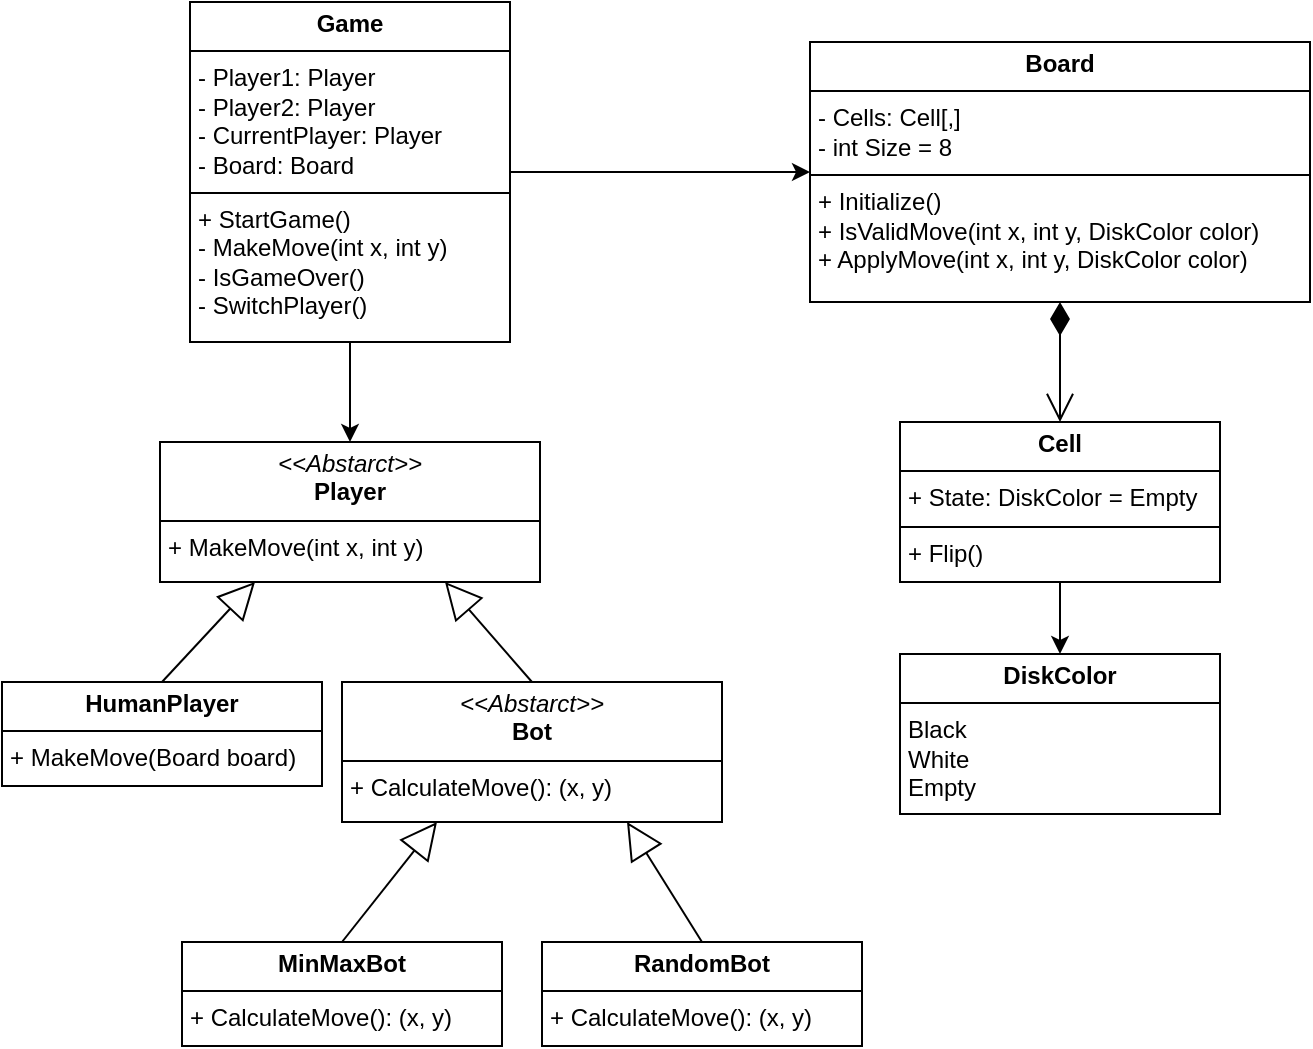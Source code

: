 <mxfile version="27.0.5">
  <diagram name="Страница — 1" id="JbAITwMTlRYrScLl7f4m">
    <mxGraphModel dx="1032" dy="686" grid="1" gridSize="10" guides="1" tooltips="1" connect="1" arrows="1" fold="1" page="1" pageScale="1" pageWidth="827" pageHeight="1169" background="#ffffff" math="0" shadow="0">
      <root>
        <mxCell id="0" />
        <mxCell id="1" parent="0" />
        <mxCell id="bnsuEqV2T3qu6IkQNILJ-7" value="&lt;p style=&quot;margin:0px;margin-top:4px;text-align:center;&quot;&gt;&lt;i&gt;&amp;lt;&amp;lt;Abstarct&amp;gt;&amp;gt;&lt;/i&gt;&lt;br&gt;&lt;b&gt;Player&lt;/b&gt;&lt;/p&gt;&lt;hr size=&quot;1&quot; style=&quot;border-style:solid;&quot;&gt;&lt;p style=&quot;margin:0px;margin-left:4px;&quot;&gt;+ MakeMove(int x, int y)&lt;br&gt;&lt;/p&gt;" style="verticalAlign=top;align=left;overflow=fill;html=1;whiteSpace=wrap;" vertex="1" parent="1">
          <mxGeometry x="169" y="280" width="190" height="70" as="geometry" />
        </mxCell>
        <mxCell id="bnsuEqV2T3qu6IkQNILJ-23" style="edgeStyle=orthogonalEdgeStyle;rounded=0;orthogonalLoop=1;jettySize=auto;html=1;" edge="1" parent="1" source="bnsuEqV2T3qu6IkQNILJ-12" target="bnsuEqV2T3qu6IkQNILJ-7">
          <mxGeometry relative="1" as="geometry" />
        </mxCell>
        <mxCell id="bnsuEqV2T3qu6IkQNILJ-57" style="edgeStyle=orthogonalEdgeStyle;rounded=0;orthogonalLoop=1;jettySize=auto;html=1;entryX=0;entryY=0.5;entryDx=0;entryDy=0;" edge="1" parent="1" source="bnsuEqV2T3qu6IkQNILJ-12" target="bnsuEqV2T3qu6IkQNILJ-20">
          <mxGeometry relative="1" as="geometry" />
        </mxCell>
        <mxCell id="bnsuEqV2T3qu6IkQNILJ-12" value="&lt;p style=&quot;margin:0px;margin-top:4px;text-align:center;&quot;&gt;&lt;b&gt;Game&lt;/b&gt;&lt;/p&gt;&lt;hr size=&quot;1&quot; style=&quot;border-style:solid;&quot;&gt;&lt;p style=&quot;margin:0px;margin-left:4px;&quot;&gt;&lt;span style=&quot;background-color: transparent; color: light-dark(rgb(0, 0, 0), rgb(255, 255, 255));&quot;&gt;- Player1:&amp;nbsp;&lt;/span&gt;&lt;span style=&quot;background-color: transparent; color: light-dark(rgb(0, 0, 0), rgb(255, 255, 255));&quot;&gt;Player&lt;/span&gt;&lt;/p&gt;&lt;p style=&quot;margin:0px;margin-left:4px;&quot;&gt;&lt;span style=&quot;background-color: transparent; color: light-dark(rgb(0, 0, 0), rgb(255, 255, 255));&quot;&gt;- Player2: Player&lt;/span&gt;&lt;/p&gt;&lt;p style=&quot;margin:0px;margin-left:4px;&quot;&gt;- CurrentPlayer: Player&lt;/p&gt;&lt;p style=&quot;margin:0px;margin-left:4px;&quot;&gt;- Board: Board&lt;/p&gt;&lt;hr size=&quot;1&quot; style=&quot;border-style:solid;&quot;&gt;&lt;p style=&quot;margin:0px;margin-left:4px;&quot;&gt;+ StartGame()&lt;/p&gt;&lt;p style=&quot;margin:0px;margin-left:4px;&quot;&gt;- MakeMove(int x, int y)&lt;/p&gt;&lt;p style=&quot;margin:0px;margin-left:4px;&quot;&gt;- IsGameOver()&lt;/p&gt;&lt;p style=&quot;margin:0px;margin-left:4px;&quot;&gt;- SwitchPlayer()&lt;/p&gt;" style="verticalAlign=top;align=left;overflow=fill;html=1;whiteSpace=wrap;" vertex="1" parent="1">
          <mxGeometry x="184" y="60" width="160" height="170" as="geometry" />
        </mxCell>
        <mxCell id="bnsuEqV2T3qu6IkQNILJ-20" value="&lt;p style=&quot;margin:0px;margin-top:4px;text-align:center;&quot;&gt;&lt;span style=&quot;font-weight: 700;&quot;&gt;Board&lt;/span&gt;&lt;/p&gt;&lt;hr size=&quot;1&quot; style=&quot;border-style:solid;&quot;&gt;&lt;p style=&quot;margin:0px;margin-left:4px;&quot;&gt;-&amp;nbsp;&lt;span style=&quot;background-color: transparent; color: light-dark(rgb(0, 0, 0), rgb(255, 255, 255));&quot;&gt;Cells:&amp;nbsp;&lt;/span&gt;&lt;span style=&quot;background-color: transparent; color: light-dark(rgb(0, 0, 0), rgb(255, 255, 255));&quot;&gt;Cell[,]&amp;nbsp;&lt;/span&gt;&lt;/p&gt;&lt;p style=&quot;margin:0px;margin-left:4px;&quot;&gt;&lt;span style=&quot;background-color: transparent; color: light-dark(rgb(0, 0, 0), rgb(255, 255, 255));&quot;&gt;- int Size = 8&lt;/span&gt;&lt;/p&gt;&lt;hr size=&quot;1&quot; style=&quot;border-style:solid;&quot;&gt;&lt;p style=&quot;margin:0px;margin-left:4px;&quot;&gt;+ Initialize()&lt;br&gt;+ IsValidMove(int x, int y, DiskColor color)&lt;/p&gt;&lt;p style=&quot;margin:0px;margin-left:4px;&quot;&gt;&lt;span style=&quot;background-color: transparent; color: light-dark(rgb(0, 0, 0), rgb(255, 255, 255));&quot;&gt;+ ApplyMove(&lt;/span&gt;&lt;span style=&quot;background-color: transparent; color: light-dark(rgb(0, 0, 0), rgb(255, 255, 255));&quot;&gt;int x, int y, DiskColor color&lt;/span&gt;&lt;span style=&quot;background-color: transparent; color: light-dark(rgb(0, 0, 0), rgb(255, 255, 255));&quot;&gt;)&lt;/span&gt;&lt;/p&gt;" style="verticalAlign=top;align=left;overflow=fill;html=1;whiteSpace=wrap;" vertex="1" parent="1">
          <mxGeometry x="494" y="80" width="250" height="130" as="geometry" />
        </mxCell>
        <mxCell id="bnsuEqV2T3qu6IkQNILJ-26" value="&lt;p style=&quot;margin:0px;margin-top:4px;text-align:center;&quot;&gt;&lt;b&gt;DiskColor&lt;/b&gt;&lt;/p&gt;&lt;hr size=&quot;1&quot; style=&quot;border-style:solid;&quot;&gt;&lt;p style=&quot;margin:0px;margin-left:4px;&quot;&gt;&lt;/p&gt;&lt;p style=&quot;margin:0px;margin-left:4px;&quot;&gt;Black&lt;/p&gt;&lt;p style=&quot;margin:0px;margin-left:4px;&quot;&gt;White&lt;/p&gt;&lt;p style=&quot;margin:0px;margin-left:4px;&quot;&gt;Empty&lt;/p&gt;" style="verticalAlign=top;align=left;overflow=fill;html=1;whiteSpace=wrap;" vertex="1" parent="1">
          <mxGeometry x="539" y="386" width="160" height="80" as="geometry" />
        </mxCell>
        <mxCell id="bnsuEqV2T3qu6IkQNILJ-42" value="" style="endArrow=block;endSize=16;endFill=0;html=1;rounded=0;entryX=0.25;entryY=1;entryDx=0;entryDy=0;exitX=0.5;exitY=0;exitDx=0;exitDy=0;" edge="1" parent="1" source="bnsuEqV2T3qu6IkQNILJ-70" target="bnsuEqV2T3qu6IkQNILJ-7">
          <mxGeometry width="160" relative="1" as="geometry">
            <mxPoint x="164" y="400" as="sourcePoint" />
            <mxPoint x="59" y="180" as="targetPoint" />
          </mxGeometry>
        </mxCell>
        <mxCell id="bnsuEqV2T3qu6IkQNILJ-43" value="" style="endArrow=block;endSize=16;endFill=0;html=1;rounded=0;exitX=0.5;exitY=0;exitDx=0;exitDy=0;entryX=0.75;entryY=1;entryDx=0;entryDy=0;" edge="1" parent="1" source="bnsuEqV2T3qu6IkQNILJ-72" target="bnsuEqV2T3qu6IkQNILJ-74">
          <mxGeometry width="160" relative="1" as="geometry">
            <mxPoint x="424" y="530" as="sourcePoint" />
            <mxPoint x="437.5" y="480" as="targetPoint" />
          </mxGeometry>
        </mxCell>
        <mxCell id="bnsuEqV2T3qu6IkQNILJ-44" value="" style="endArrow=block;endSize=16;endFill=0;html=1;rounded=0;exitX=0.5;exitY=0;exitDx=0;exitDy=0;entryX=0.25;entryY=1;entryDx=0;entryDy=0;" edge="1" parent="1" source="bnsuEqV2T3qu6IkQNILJ-73" target="bnsuEqV2T3qu6IkQNILJ-74">
          <mxGeometry width="160" relative="1" as="geometry">
            <mxPoint x="254" y="530" as="sourcePoint" />
            <mxPoint x="352.5" y="480" as="targetPoint" />
          </mxGeometry>
        </mxCell>
        <mxCell id="bnsuEqV2T3qu6IkQNILJ-55" value="" style="endArrow=block;endSize=16;endFill=0;html=1;rounded=0;entryX=0.75;entryY=1;entryDx=0;entryDy=0;exitX=0.5;exitY=0;exitDx=0;exitDy=0;" edge="1" parent="1" source="bnsuEqV2T3qu6IkQNILJ-74" target="bnsuEqV2T3qu6IkQNILJ-7">
          <mxGeometry width="160" relative="1" as="geometry">
            <mxPoint x="395" y="400" as="sourcePoint" />
            <mxPoint x="404" y="365" as="targetPoint" />
          </mxGeometry>
        </mxCell>
        <mxCell id="bnsuEqV2T3qu6IkQNILJ-76" style="edgeStyle=orthogonalEdgeStyle;rounded=0;orthogonalLoop=1;jettySize=auto;html=1;entryX=0.5;entryY=0;entryDx=0;entryDy=0;" edge="1" parent="1" source="bnsuEqV2T3qu6IkQNILJ-69" target="bnsuEqV2T3qu6IkQNILJ-26">
          <mxGeometry relative="1" as="geometry" />
        </mxCell>
        <mxCell id="bnsuEqV2T3qu6IkQNILJ-69" value="&lt;p style=&quot;margin:0px;margin-top:4px;text-align:center;&quot;&gt;&lt;span style=&quot;font-weight: 700; background-color: rgb(255, 255, 255);&quot;&gt;Cell&lt;/span&gt;&lt;/p&gt;&lt;hr size=&quot;1&quot; style=&quot;border-style:solid;&quot;&gt;&lt;p style=&quot;margin:0px;margin-left:4px;&quot;&gt;&lt;span style=&quot;background-color: rgb(255, 255, 255);&quot;&gt;+ State: DiskColor = Empty&lt;/span&gt;&lt;/p&gt;&lt;hr size=&quot;1&quot; style=&quot;border-style:solid;&quot;&gt;&lt;p style=&quot;margin:0px;margin-left:4px;&quot;&gt;&lt;span style=&quot;background-color: rgb(255, 255, 255);&quot;&gt;+ Flip()&lt;/span&gt;&lt;/p&gt;" style="verticalAlign=top;align=left;overflow=fill;html=1;whiteSpace=wrap;" vertex="1" parent="1">
          <mxGeometry x="539" y="270" width="160" height="80" as="geometry" />
        </mxCell>
        <mxCell id="bnsuEqV2T3qu6IkQNILJ-70" value="&lt;p style=&quot;margin:0px;margin-top:4px;text-align:center;&quot;&gt;&lt;span style=&quot;font-weight: 700;&quot;&gt;HumanPlayer&lt;/span&gt;&lt;/p&gt;&lt;hr size=&quot;1&quot; style=&quot;border-style:solid;&quot;&gt;&lt;p style=&quot;margin:0px;margin-left:4px;&quot;&gt;+ MakeMove(Board board)&lt;/p&gt;" style="verticalAlign=top;align=left;overflow=fill;html=1;whiteSpace=wrap;" vertex="1" parent="1">
          <mxGeometry x="90" y="400" width="160" height="52" as="geometry" />
        </mxCell>
        <mxCell id="bnsuEqV2T3qu6IkQNILJ-72" value="&lt;p style=&quot;margin:0px;margin-top:4px;text-align:center;&quot;&gt;&lt;span style=&quot;font-weight: 700;&quot;&gt;RandomBot&lt;/span&gt;&lt;/p&gt;&lt;hr size=&quot;1&quot; style=&quot;border-style:solid;&quot;&gt;&lt;p style=&quot;margin:0px;margin-left:4px;&quot;&gt;+ CalculateMove(): (x, y)&lt;/p&gt;" style="verticalAlign=top;align=left;overflow=fill;html=1;whiteSpace=wrap;" vertex="1" parent="1">
          <mxGeometry x="360" y="530" width="160" height="52" as="geometry" />
        </mxCell>
        <mxCell id="bnsuEqV2T3qu6IkQNILJ-73" value="&lt;p style=&quot;margin:0px;margin-top:4px;text-align:center;&quot;&gt;&lt;span style=&quot;font-weight: 700;&quot;&gt;MinMaxBot&lt;/span&gt;&lt;/p&gt;&lt;hr size=&quot;1&quot; style=&quot;border-style:solid;&quot;&gt;&lt;p style=&quot;margin:0px;margin-left:4px;&quot;&gt;&lt;/p&gt;&lt;p style=&quot;margin:0px;margin-left:4px;&quot;&gt;&lt;span style=&quot;background-color: transparent; color: light-dark(rgb(0, 0, 0), rgb(255, 255, 255));&quot;&gt;+ CalculateMove(): (x, y)&lt;/span&gt;&lt;/p&gt;" style="verticalAlign=top;align=left;overflow=fill;html=1;whiteSpace=wrap;" vertex="1" parent="1">
          <mxGeometry x="180" y="530" width="160" height="52" as="geometry" />
        </mxCell>
        <mxCell id="bnsuEqV2T3qu6IkQNILJ-74" value="&lt;p style=&quot;margin:0px;margin-top:4px;text-align:center;&quot;&gt;&lt;i&gt;&amp;lt;&amp;lt;Abstarct&amp;gt;&amp;gt;&lt;/i&gt;&lt;br&gt;&lt;b&gt;Bot&lt;/b&gt;&lt;/p&gt;&lt;hr size=&quot;1&quot; style=&quot;border-style:solid;&quot;&gt;&lt;p style=&quot;margin:0px;margin-left:4px;&quot;&gt;+ CalculateMove(): (x, y)&lt;/p&gt;" style="verticalAlign=top;align=left;overflow=fill;html=1;whiteSpace=wrap;" vertex="1" parent="1">
          <mxGeometry x="260" y="400" width="190" height="70" as="geometry" />
        </mxCell>
        <mxCell id="bnsuEqV2T3qu6IkQNILJ-77" value="" style="endArrow=open;html=1;endSize=12;startArrow=diamondThin;startSize=14;startFill=1;edgeStyle=orthogonalEdgeStyle;align=left;verticalAlign=bottom;rounded=0;exitX=0.5;exitY=1;exitDx=0;exitDy=0;entryX=0.5;entryY=0;entryDx=0;entryDy=0;" edge="1" parent="1" source="bnsuEqV2T3qu6IkQNILJ-20" target="bnsuEqV2T3qu6IkQNILJ-69">
          <mxGeometry x="-1" y="3" relative="1" as="geometry">
            <mxPoint x="430" y="250" as="sourcePoint" />
            <mxPoint x="590" y="250" as="targetPoint" />
          </mxGeometry>
        </mxCell>
      </root>
    </mxGraphModel>
  </diagram>
</mxfile>
